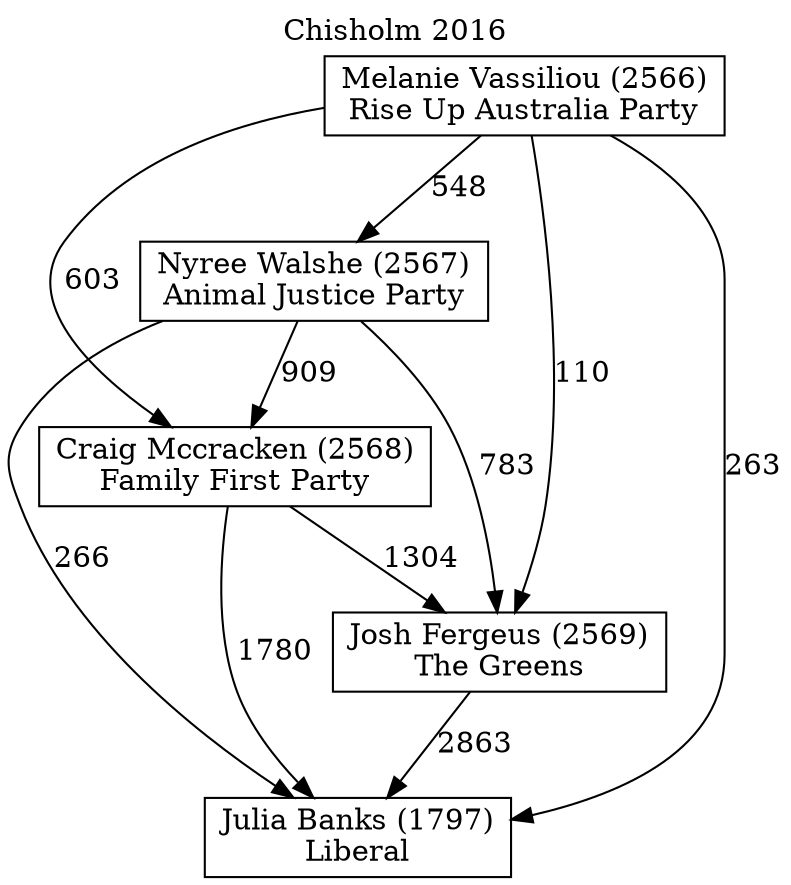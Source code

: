 // House preference flow
digraph "Julia Banks (1797)_Chisholm_2016" {
	graph [label="Chisholm 2016" labelloc=t mclimit=10]
	node [shape=box]
	"Julia Banks (1797)" [label="Julia Banks (1797)
Liberal"]
	"Josh Fergeus (2569)" [label="Josh Fergeus (2569)
The Greens"]
	"Craig Mccracken (2568)" [label="Craig Mccracken (2568)
Family First Party"]
	"Nyree Walshe (2567)" [label="Nyree Walshe (2567)
Animal Justice Party"]
	"Melanie Vassiliou (2566)" [label="Melanie Vassiliou (2566)
Rise Up Australia Party"]
	"Josh Fergeus (2569)" -> "Julia Banks (1797)" [label=2863]
	"Craig Mccracken (2568)" -> "Josh Fergeus (2569)" [label=1304]
	"Nyree Walshe (2567)" -> "Craig Mccracken (2568)" [label=909]
	"Melanie Vassiliou (2566)" -> "Nyree Walshe (2567)" [label=548]
	"Craig Mccracken (2568)" -> "Julia Banks (1797)" [label=1780]
	"Nyree Walshe (2567)" -> "Julia Banks (1797)" [label=266]
	"Melanie Vassiliou (2566)" -> "Julia Banks (1797)" [label=263]
	"Melanie Vassiliou (2566)" -> "Craig Mccracken (2568)" [label=603]
	"Nyree Walshe (2567)" -> "Josh Fergeus (2569)" [label=783]
	"Melanie Vassiliou (2566)" -> "Josh Fergeus (2569)" [label=110]
}

